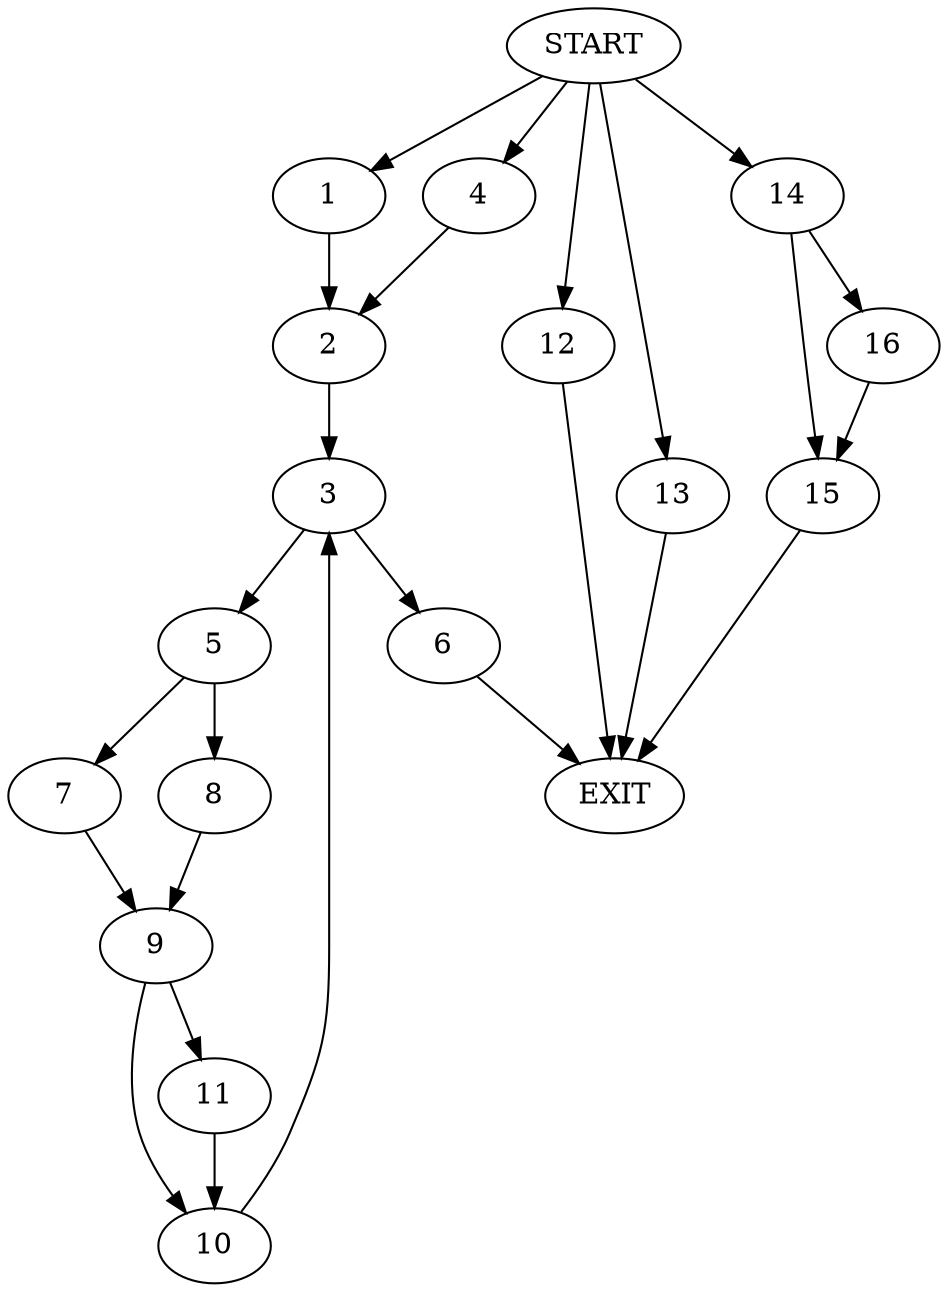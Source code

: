 digraph {
0 [label="START"]
17 [label="EXIT"]
0 -> 1
1 -> 2
2 -> 3
0 -> 4
4 -> 2
3 -> 5
3 -> 6
5 -> 7
5 -> 8
6 -> 17
7 -> 9
8 -> 9
9 -> 10
9 -> 11
10 -> 3
11 -> 10
0 -> 12
12 -> 17
0 -> 13
13 -> 17
0 -> 14
14 -> 15
14 -> 16
15 -> 17
16 -> 15
}
